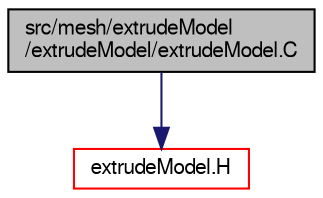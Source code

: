 digraph "src/mesh/extrudeModel/extrudeModel/extrudeModel.C"
{
  bgcolor="transparent";
  edge [fontname="FreeSans",fontsize="10",labelfontname="FreeSans",labelfontsize="10"];
  node [fontname="FreeSans",fontsize="10",shape=record];
  Node1 [label="src/mesh/extrudeModel\l/extrudeModel/extrudeModel.C",height=0.2,width=0.4,color="black", fillcolor="grey75", style="filled" fontcolor="black"];
  Node1 -> Node2 [color="midnightblue",fontsize="10",style="solid",fontname="FreeSans"];
  Node2 [label="extrudeModel.H",height=0.2,width=0.4,color="red",URL="$a06662.html"];
}
